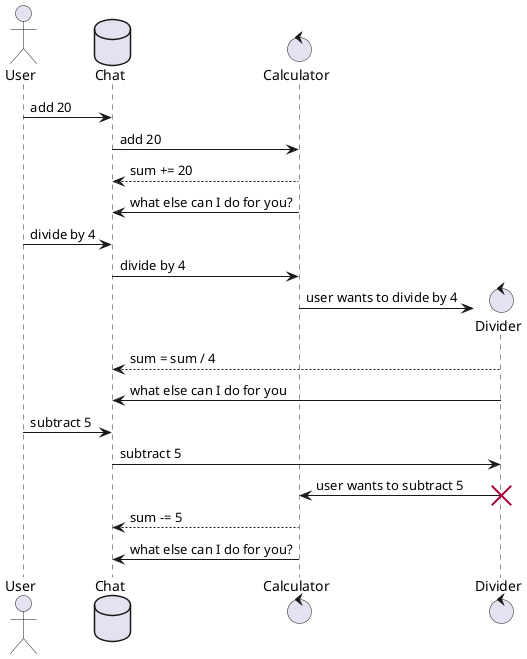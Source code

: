 @startuml
'https://plantuml.com/sequence-diagram

actor User
database Chat
control Calculator
control Divider

User -> Chat: add 20
Chat -> Calculator: add 20
Calculator --> Chat: sum += 20
Calculator -> Chat: what else can I do for you?

User -> Chat: divide by 4
Chat -> Calculator: divide by 4
create Divider
Calculator -> Divider: user wants to divide by 4
Divider --> Chat: sum = sum / 4
Divider -> Chat: what else can I do for you

User -> Chat: subtract 5
Chat -> Divider: subtract 5
Divider -> Calculator: user wants to subtract 5
destroy Divider

Calculator --> Chat: sum -= 5
Calculator -> Chat: what else can I do for you?
@enduml